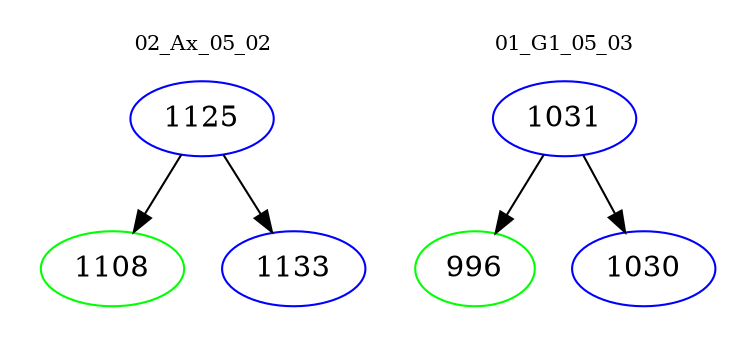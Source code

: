 digraph{
subgraph cluster_0 {
color = white
label = "02_Ax_05_02";
fontsize=10;
T0_1125 [label="1125", color="blue"]
T0_1125 -> T0_1108 [color="black"]
T0_1108 [label="1108", color="green"]
T0_1125 -> T0_1133 [color="black"]
T0_1133 [label="1133", color="blue"]
}
subgraph cluster_1 {
color = white
label = "01_G1_05_03";
fontsize=10;
T1_1031 [label="1031", color="blue"]
T1_1031 -> T1_996 [color="black"]
T1_996 [label="996", color="green"]
T1_1031 -> T1_1030 [color="black"]
T1_1030 [label="1030", color="blue"]
}
}
